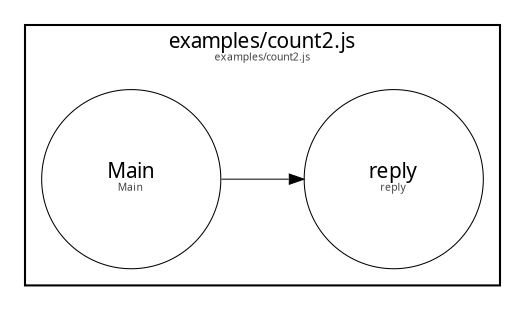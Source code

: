 digraph G {

  graph [ fontname="HelveticaNeue-Thin", fontcolor=black, fontsize=10, rankdir=LR ];
  node [ fontname="HelveticaNeue-Thin", fontcolor=black, fontsize=10, penwidth=0.5 shape=circle, fixedsize=true, width=1.2, height=1.2 ];
  edge [ fontname="HelveticaNeue-Thin", fontcolor=black, fontsize=10, penwidth=0.5 splines=line, arrowsize=0.7 ];

  subgraph cluster_iexamplescount2_js {

   label = <examples/count2.js<br/><font color="#404040" point-size="5">examples/count2.js</font>>;

    ireply [label=<reply<br/><font color="#404040" point-size="5">reply</font>>]
    iMain [label=<Main<br/><font color="#404040" point-size="5">Main</font>>]

    iMain -> ireply [label=<<table border="0" cellspacing="0" cellborder="0"><tr><td align="left"></td></tr></table>>]
  }

}
